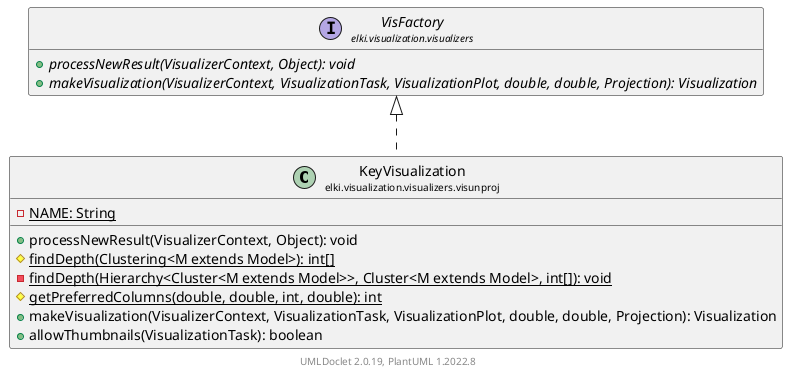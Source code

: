 @startuml
    remove .*\.(Instance|Par|Parameterizer|Factory)$
    set namespaceSeparator none
    hide empty fields
    hide empty methods

    class "<size:14>KeyVisualization\n<size:10>elki.visualization.visualizers.visunproj" as elki.visualization.visualizers.visunproj.KeyVisualization [[KeyVisualization.html]] {
        {static} -NAME: String
        +processNewResult(VisualizerContext, Object): void
        {static} #findDepth(Clustering<M extends Model>): int[]
        {static} -findDepth(Hierarchy<Cluster<M extends Model>>, Cluster<M extends Model>, int[]): void
        {static} #getPreferredColumns(double, double, int, double): int
        +makeVisualization(VisualizerContext, VisualizationTask, VisualizationPlot, double, double, Projection): Visualization
        +allowThumbnails(VisualizationTask): boolean
    }

    interface "<size:14>VisFactory\n<size:10>elki.visualization.visualizers" as elki.visualization.visualizers.VisFactory [[../VisFactory.html]] {
        {abstract} +processNewResult(VisualizerContext, Object): void
        {abstract} +makeVisualization(VisualizerContext, VisualizationTask, VisualizationPlot, double, double, Projection): Visualization
    }
    class "<size:14>KeyVisualization.Instance\n<size:10>elki.visualization.visualizers.visunproj" as elki.visualization.visualizers.visunproj.KeyVisualization.Instance [[KeyVisualization.Instance.html]]

    elki.visualization.visualizers.VisFactory <|.. elki.visualization.visualizers.visunproj.KeyVisualization
    elki.visualization.visualizers.visunproj.KeyVisualization +-- elki.visualization.visualizers.visunproj.KeyVisualization.Instance

    center footer UMLDoclet 2.0.19, PlantUML 1.2022.8
@enduml
